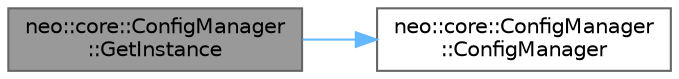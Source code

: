 digraph "neo::core::ConfigManager::GetInstance"
{
 // LATEX_PDF_SIZE
  bgcolor="transparent";
  edge [fontname=Helvetica,fontsize=10,labelfontname=Helvetica,labelfontsize=10];
  node [fontname=Helvetica,fontsize=10,shape=box,height=0.2,width=0.4];
  rankdir="LR";
  Node1 [id="Node000001",label="neo::core::ConfigManager\l::GetInstance",height=0.2,width=0.4,color="gray40", fillcolor="grey60", style="filled", fontcolor="black",tooltip="Get singleton instance."];
  Node1 -> Node2 [id="edge2_Node000001_Node000002",color="steelblue1",style="solid",tooltip=" "];
  Node2 [id="Node000002",label="neo::core::ConfigManager\l::ConfigManager",height=0.2,width=0.4,color="grey40", fillcolor="white", style="filled",URL="$classneo_1_1core_1_1_config_manager.html#a21fc1f6f33272c586ef2d25f3b193623",tooltip=" "];
}
